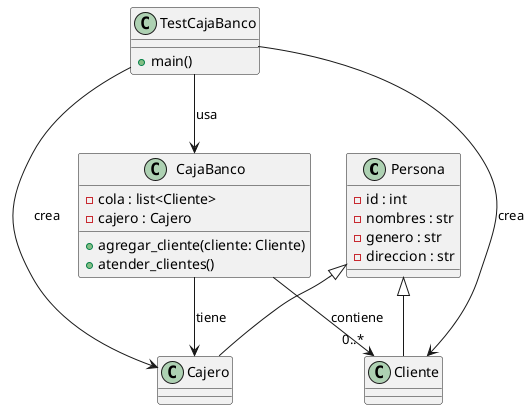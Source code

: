 @startuml

class Persona {
    - id : int
    - nombres : str
    - genero : str
    - direccion : str
}

class Cliente {
}

class Cajero {
}

class CajaBanco {
    - cola : list<Cliente>
    - cajero : Cajero

    + agregar_cliente(cliente: Cliente)
    + atender_clientes()
}

class TestCajaBanco {
    + main()
}

Persona <|-- Cliente
Persona <|-- Cajero

CajaBanco --> "0..*" Cliente : contiene
CajaBanco --> Cajero : tiene
TestCajaBanco --> CajaBanco : usa
TestCajaBanco --> Cliente : crea
TestCajaBanco --> Cajero : crea

@enduml
